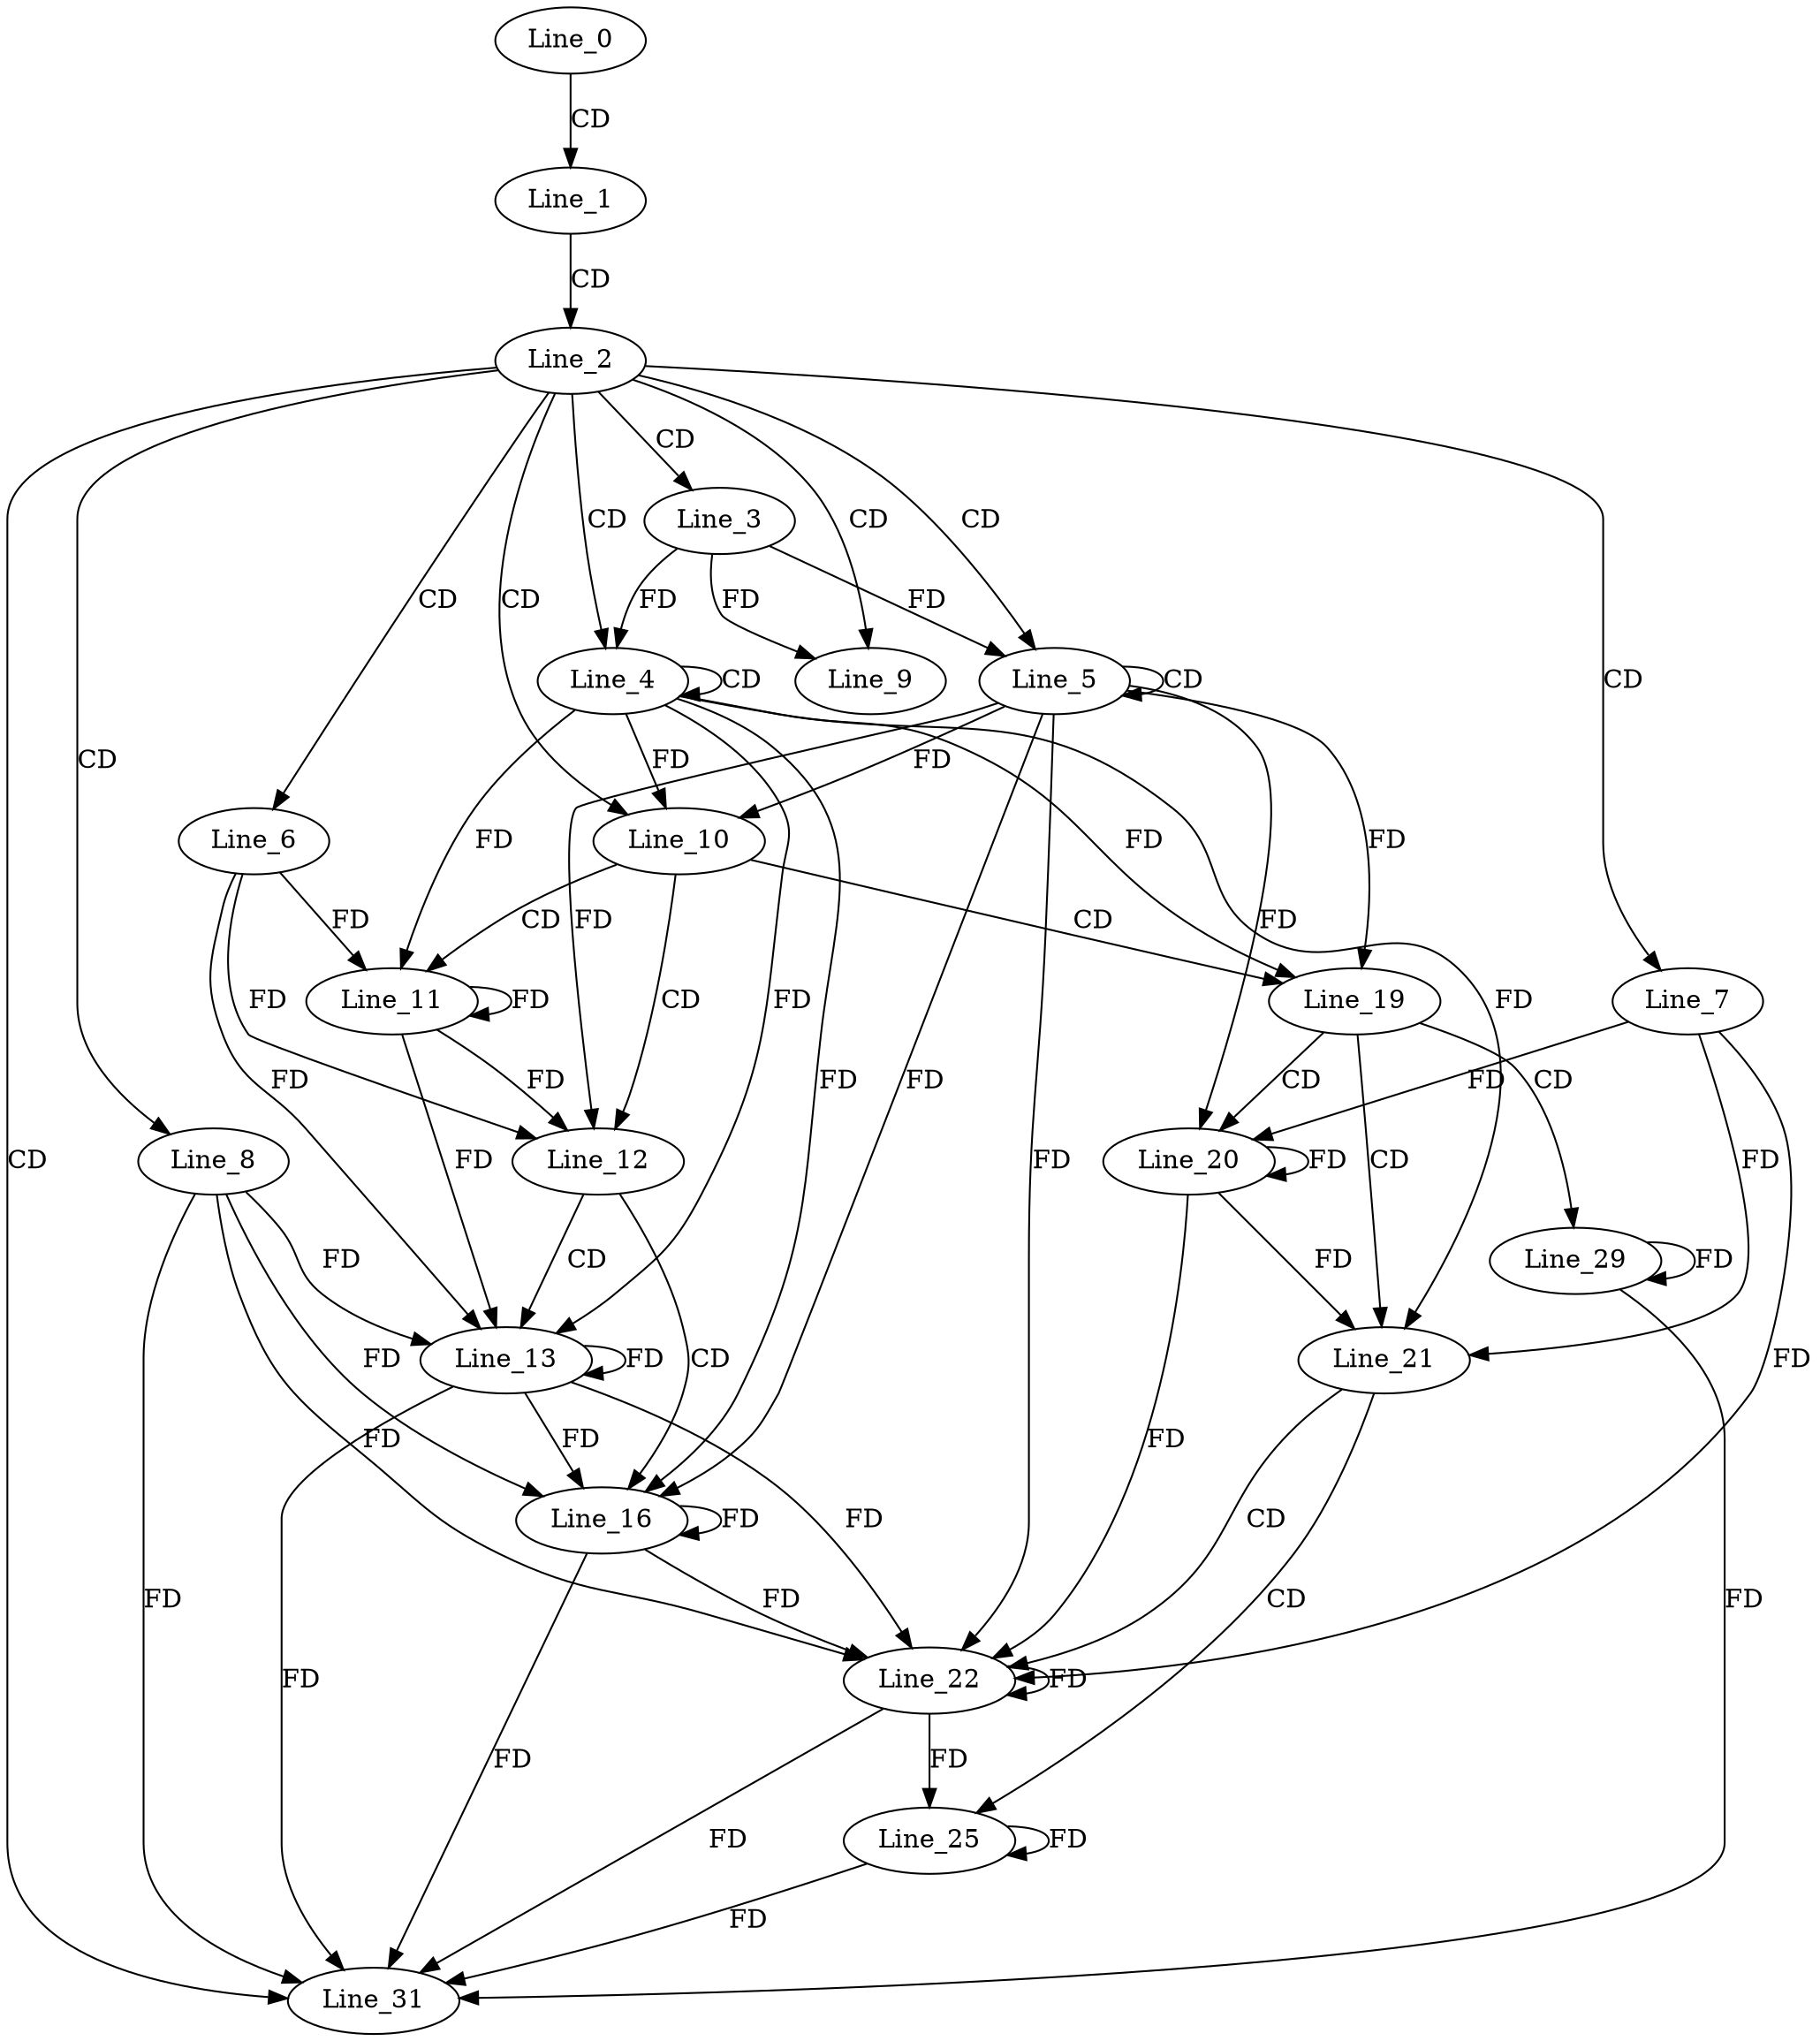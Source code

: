 digraph G {
  Line_0;
  Line_1;
  Line_2;
  Line_3;
  Line_4;
  Line_4;
  Line_5;
  Line_5;
  Line_6;
  Line_7;
  Line_8;
  Line_9;
  Line_10;
  Line_11;
  Line_12;
  Line_13;
  Line_16;
  Line_19;
  Line_20;
  Line_21;
  Line_22;
  Line_25;
  Line_29;
  Line_31;
  Line_0 -> Line_1 [ label="CD" ];
  Line_1 -> Line_2 [ label="CD" ];
  Line_2 -> Line_3 [ label="CD" ];
  Line_2 -> Line_4 [ label="CD" ];
  Line_4 -> Line_4 [ label="CD" ];
  Line_3 -> Line_4 [ label="FD" ];
  Line_2 -> Line_5 [ label="CD" ];
  Line_5 -> Line_5 [ label="CD" ];
  Line_3 -> Line_5 [ label="FD" ];
  Line_2 -> Line_6 [ label="CD" ];
  Line_2 -> Line_7 [ label="CD" ];
  Line_2 -> Line_8 [ label="CD" ];
  Line_2 -> Line_9 [ label="CD" ];
  Line_3 -> Line_9 [ label="FD" ];
  Line_2 -> Line_10 [ label="CD" ];
  Line_4 -> Line_10 [ label="FD" ];
  Line_5 -> Line_10 [ label="FD" ];
  Line_10 -> Line_11 [ label="CD" ];
  Line_6 -> Line_11 [ label="FD" ];
  Line_11 -> Line_11 [ label="FD" ];
  Line_4 -> Line_11 [ label="FD" ];
  Line_10 -> Line_12 [ label="CD" ];
  Line_6 -> Line_12 [ label="FD" ];
  Line_11 -> Line_12 [ label="FD" ];
  Line_5 -> Line_12 [ label="FD" ];
  Line_12 -> Line_13 [ label="CD" ];
  Line_8 -> Line_13 [ label="FD" ];
  Line_13 -> Line_13 [ label="FD" ];
  Line_4 -> Line_13 [ label="FD" ];
  Line_6 -> Line_13 [ label="FD" ];
  Line_11 -> Line_13 [ label="FD" ];
  Line_12 -> Line_16 [ label="CD" ];
  Line_8 -> Line_16 [ label="FD" ];
  Line_13 -> Line_16 [ label="FD" ];
  Line_16 -> Line_16 [ label="FD" ];
  Line_4 -> Line_16 [ label="FD" ];
  Line_5 -> Line_16 [ label="FD" ];
  Line_10 -> Line_19 [ label="CD" ];
  Line_4 -> Line_19 [ label="FD" ];
  Line_5 -> Line_19 [ label="FD" ];
  Line_19 -> Line_20 [ label="CD" ];
  Line_7 -> Line_20 [ label="FD" ];
  Line_20 -> Line_20 [ label="FD" ];
  Line_5 -> Line_20 [ label="FD" ];
  Line_19 -> Line_21 [ label="CD" ];
  Line_7 -> Line_21 [ label="FD" ];
  Line_20 -> Line_21 [ label="FD" ];
  Line_4 -> Line_21 [ label="FD" ];
  Line_21 -> Line_22 [ label="CD" ];
  Line_8 -> Line_22 [ label="FD" ];
  Line_13 -> Line_22 [ label="FD" ];
  Line_16 -> Line_22 [ label="FD" ];
  Line_22 -> Line_22 [ label="FD" ];
  Line_5 -> Line_22 [ label="FD" ];
  Line_7 -> Line_22 [ label="FD" ];
  Line_20 -> Line_22 [ label="FD" ];
  Line_21 -> Line_25 [ label="CD" ];
  Line_22 -> Line_25 [ label="FD" ];
  Line_25 -> Line_25 [ label="FD" ];
  Line_19 -> Line_29 [ label="CD" ];
  Line_29 -> Line_29 [ label="FD" ];
  Line_2 -> Line_31 [ label="CD" ];
  Line_8 -> Line_31 [ label="FD" ];
  Line_13 -> Line_31 [ label="FD" ];
  Line_16 -> Line_31 [ label="FD" ];
  Line_22 -> Line_31 [ label="FD" ];
  Line_25 -> Line_31 [ label="FD" ];
  Line_29 -> Line_31 [ label="FD" ];
}
